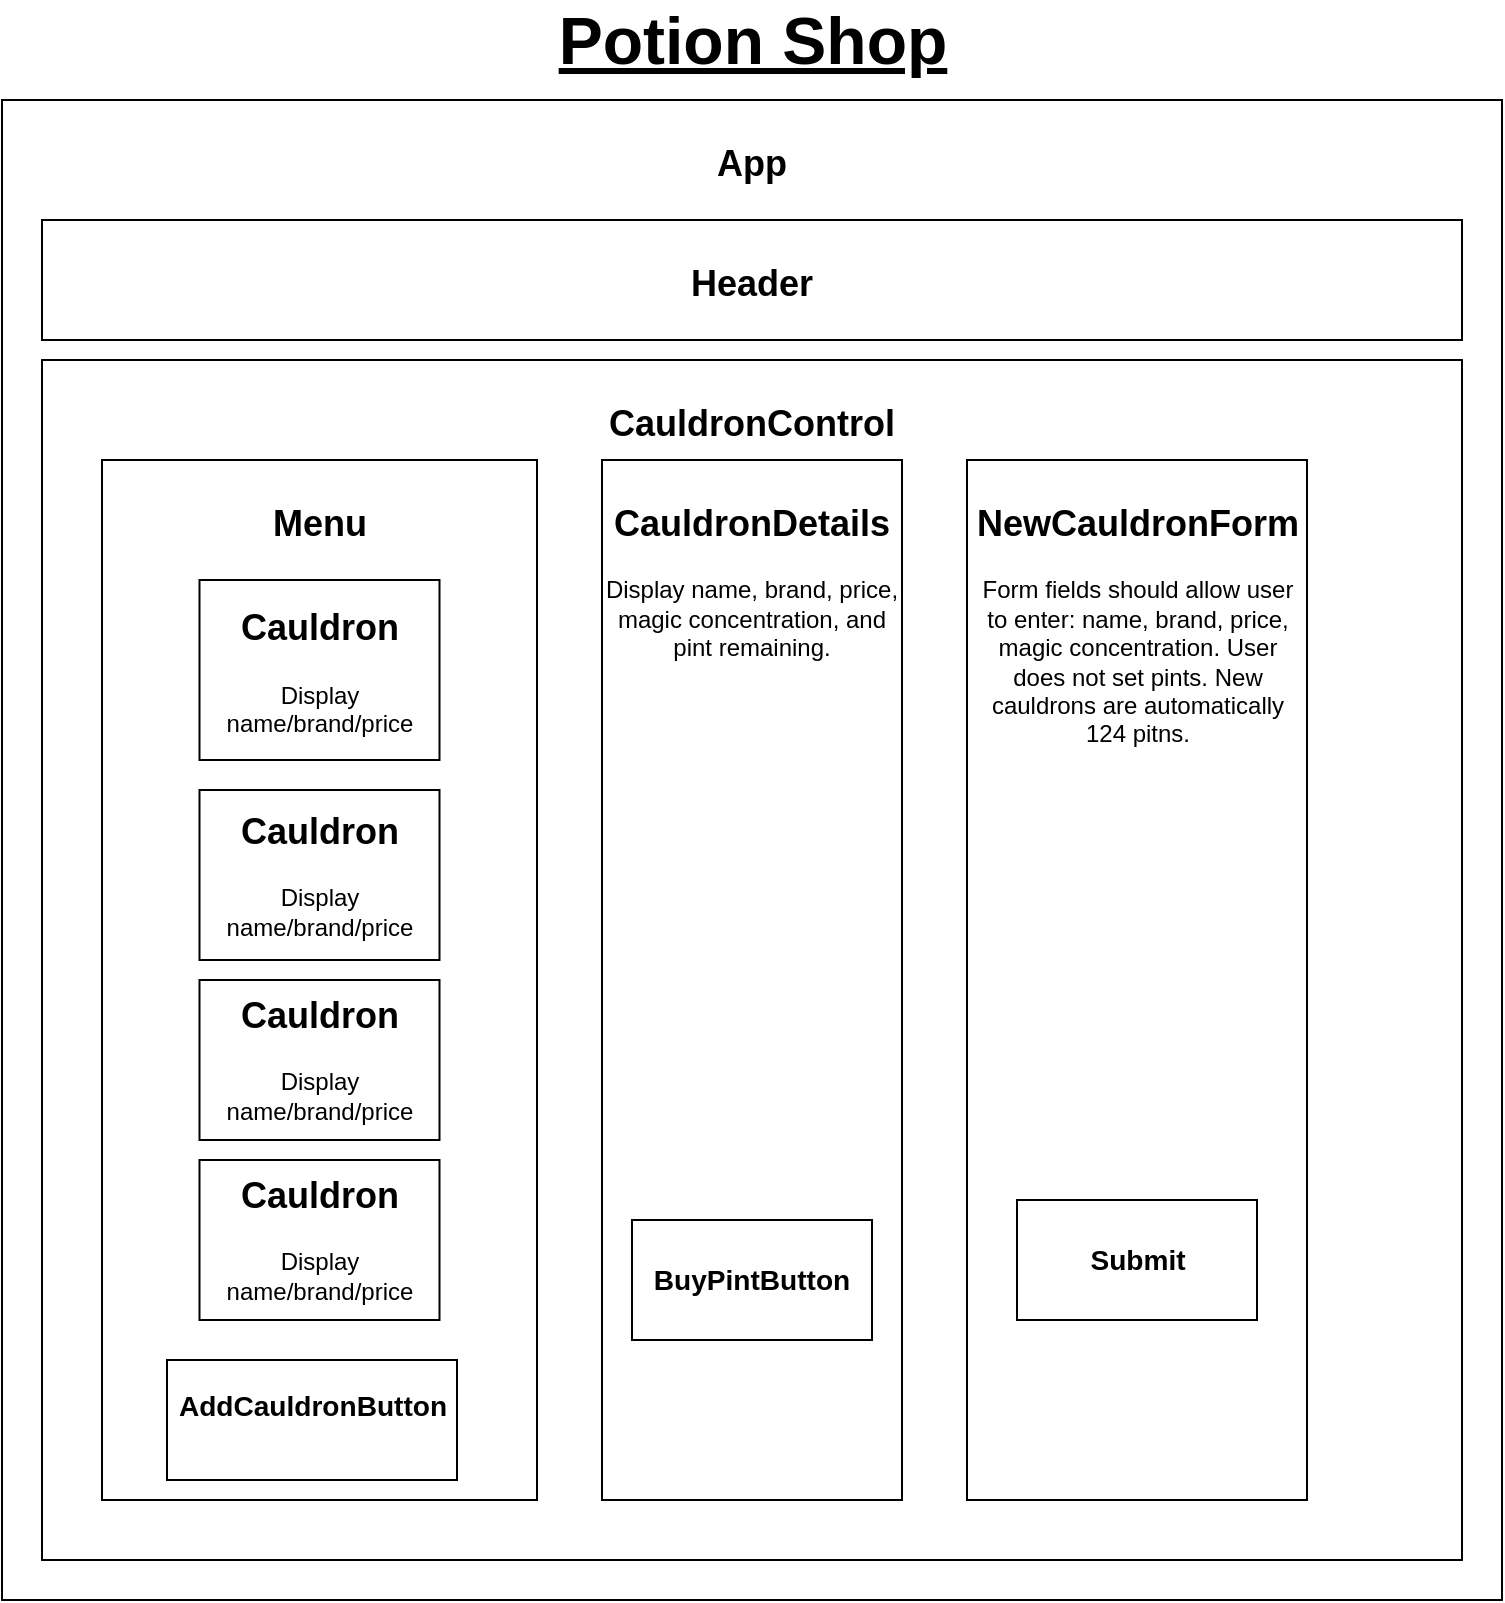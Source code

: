<mxfile version="14.9.7" type="device"><diagram id="9e4Y1Fdm1fjTzDNS2on8" name="Page-1"><mxGraphModel dx="1422" dy="794" grid="1" gridSize="10" guides="1" tooltips="1" connect="1" arrows="1" fold="1" page="1" pageScale="1" pageWidth="850" pageHeight="1100" math="0" shadow="0"><root><mxCell id="0"/><mxCell id="1" parent="0"/><mxCell id="bOF3FVRlk7cMxsLjSkIg-1" value="&lt;h2&gt;App&lt;/h2&gt;" style="rounded=0;whiteSpace=wrap;html=1;verticalAlign=top;" vertex="1" parent="1"><mxGeometry x="40" y="90" width="750" height="750" as="geometry"/></mxCell><mxCell id="bOF3FVRlk7cMxsLjSkIg-14" value="&lt;h2&gt;CauldronControl&lt;/h2&gt;" style="rounded=0;whiteSpace=wrap;html=1;verticalAlign=top;" vertex="1" parent="1"><mxGeometry x="60" y="220" width="710" height="600" as="geometry"/></mxCell><mxCell id="bOF3FVRlk7cMxsLjSkIg-2" value="&lt;h2&gt;Menu&lt;/h2&gt;" style="rounded=0;whiteSpace=wrap;html=1;verticalAlign=top;" vertex="1" parent="1"><mxGeometry x="90" y="270" width="217.5" height="520" as="geometry"/></mxCell><mxCell id="bOF3FVRlk7cMxsLjSkIg-3" value="&lt;h2&gt;Cauldron&lt;/h2&gt;&lt;p&gt;Display name/brand/price&lt;/p&gt;" style="rounded=0;whiteSpace=wrap;html=1;verticalAlign=middle;" vertex="1" parent="1"><mxGeometry x="138.75" y="330" width="120" height="90" as="geometry"/></mxCell><mxCell id="bOF3FVRlk7cMxsLjSkIg-4" value="&lt;h2&gt;Cauldron&lt;/h2&gt;&lt;h2&gt;&lt;p style=&quot;font-size: 12px ; font-weight: 400&quot;&gt;Display name/brand/price&lt;/p&gt;&lt;/h2&gt;" style="rounded=0;whiteSpace=wrap;html=1;verticalAlign=middle;" vertex="1" parent="1"><mxGeometry x="138.75" y="435" width="120" height="85" as="geometry"/></mxCell><mxCell id="bOF3FVRlk7cMxsLjSkIg-5" value="&lt;h2&gt;Cauldron&lt;/h2&gt;&lt;h2&gt;&lt;p style=&quot;font-size: 12px ; font-weight: 400&quot;&gt;Display name/brand/price&lt;/p&gt;&lt;/h2&gt;" style="rounded=0;whiteSpace=wrap;html=1;verticalAlign=middle;" vertex="1" parent="1"><mxGeometry x="138.75" y="530" width="120" height="80" as="geometry"/></mxCell><mxCell id="bOF3FVRlk7cMxsLjSkIg-6" value="&lt;h2&gt;Cauldron&lt;/h2&gt;&lt;h2&gt;&lt;p style=&quot;font-size: 12px ; font-weight: 400&quot;&gt;Display name/brand/price&lt;/p&gt;&lt;/h2&gt;" style="rounded=0;whiteSpace=wrap;html=1;verticalAlign=middle;" vertex="1" parent="1"><mxGeometry x="138.75" y="620" width="120" height="80" as="geometry"/></mxCell><mxCell id="bOF3FVRlk7cMxsLjSkIg-7" value="&lt;h2&gt;CauldronDetails&lt;/h2&gt;&lt;div&gt;Display name, brand, price, magic concentration, and pint remaining.&lt;/div&gt;" style="rounded=0;whiteSpace=wrap;html=1;verticalAlign=top;" vertex="1" parent="1"><mxGeometry x="340" y="270" width="150" height="520" as="geometry"/></mxCell><mxCell id="bOF3FVRlk7cMxsLjSkIg-8" value="&lt;h2&gt;NewCauldronForm&lt;/h2&gt;&lt;div&gt;Form fields should allow user to enter: name, brand, price, magic concentration. User does not set pints. New cauldrons are autom&lt;span&gt;atically 124 pitns.&lt;/span&gt;&lt;/div&gt;" style="rounded=0;whiteSpace=wrap;html=1;verticalAlign=top;" vertex="1" parent="1"><mxGeometry x="522.5" y="270" width="170" height="520" as="geometry"/></mxCell><mxCell id="bOF3FVRlk7cMxsLjSkIg-9" value="&lt;h3&gt;BuyPintButton&lt;/h3&gt;" style="rounded=0;whiteSpace=wrap;html=1;verticalAlign=middle;" vertex="1" parent="1"><mxGeometry x="355" y="650" width="120" height="60" as="geometry"/></mxCell><mxCell id="bOF3FVRlk7cMxsLjSkIg-10" value="&lt;h3&gt;Submit&lt;/h3&gt;" style="rounded=0;whiteSpace=wrap;html=1;verticalAlign=middle;" vertex="1" parent="1"><mxGeometry x="547.5" y="640" width="120" height="60" as="geometry"/></mxCell><mxCell id="bOF3FVRlk7cMxsLjSkIg-11" value="&lt;h3&gt;AddCauldronButton&lt;/h3&gt;&lt;div&gt;&lt;br&gt;&lt;/div&gt;" style="rounded=0;whiteSpace=wrap;html=1;verticalAlign=middle;" vertex="1" parent="1"><mxGeometry x="122.5" y="720" width="145" height="60" as="geometry"/></mxCell><mxCell id="bOF3FVRlk7cMxsLjSkIg-12" value="&lt;h2&gt;Header&lt;/h2&gt;" style="rounded=0;whiteSpace=wrap;html=1;verticalAlign=top;" vertex="1" parent="1"><mxGeometry x="60" y="150" width="710" height="60" as="geometry"/></mxCell><mxCell id="bOF3FVRlk7cMxsLjSkIg-19" value="Potion Shop" style="text;html=1;strokeColor=none;fillColor=none;align=center;verticalAlign=middle;whiteSpace=wrap;rounded=0;fontSize=33;horizontal=1;fontStyle=5" vertex="1" parent="1"><mxGeometry x="307.5" y="40" width="215" height="40" as="geometry"/></mxCell></root></mxGraphModel></diagram></mxfile>